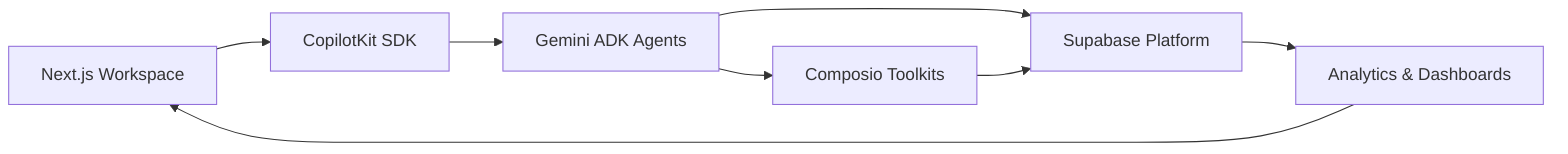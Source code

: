 graph LR
  UI[Next.js Workspace]
  CopilotKit[CopilotKit SDK]
  ADK[Gemini ADK Agents]
  Composio[Composio Toolkits]
  Supabase[Supabase Platform]
  Analytics[Analytics & Dashboards]

  UI --> CopilotKit
  CopilotKit --> ADK
  ADK --> Composio
  ADK --> Supabase
  Composio --> Supabase
  Supabase --> Analytics
  Analytics --> UI